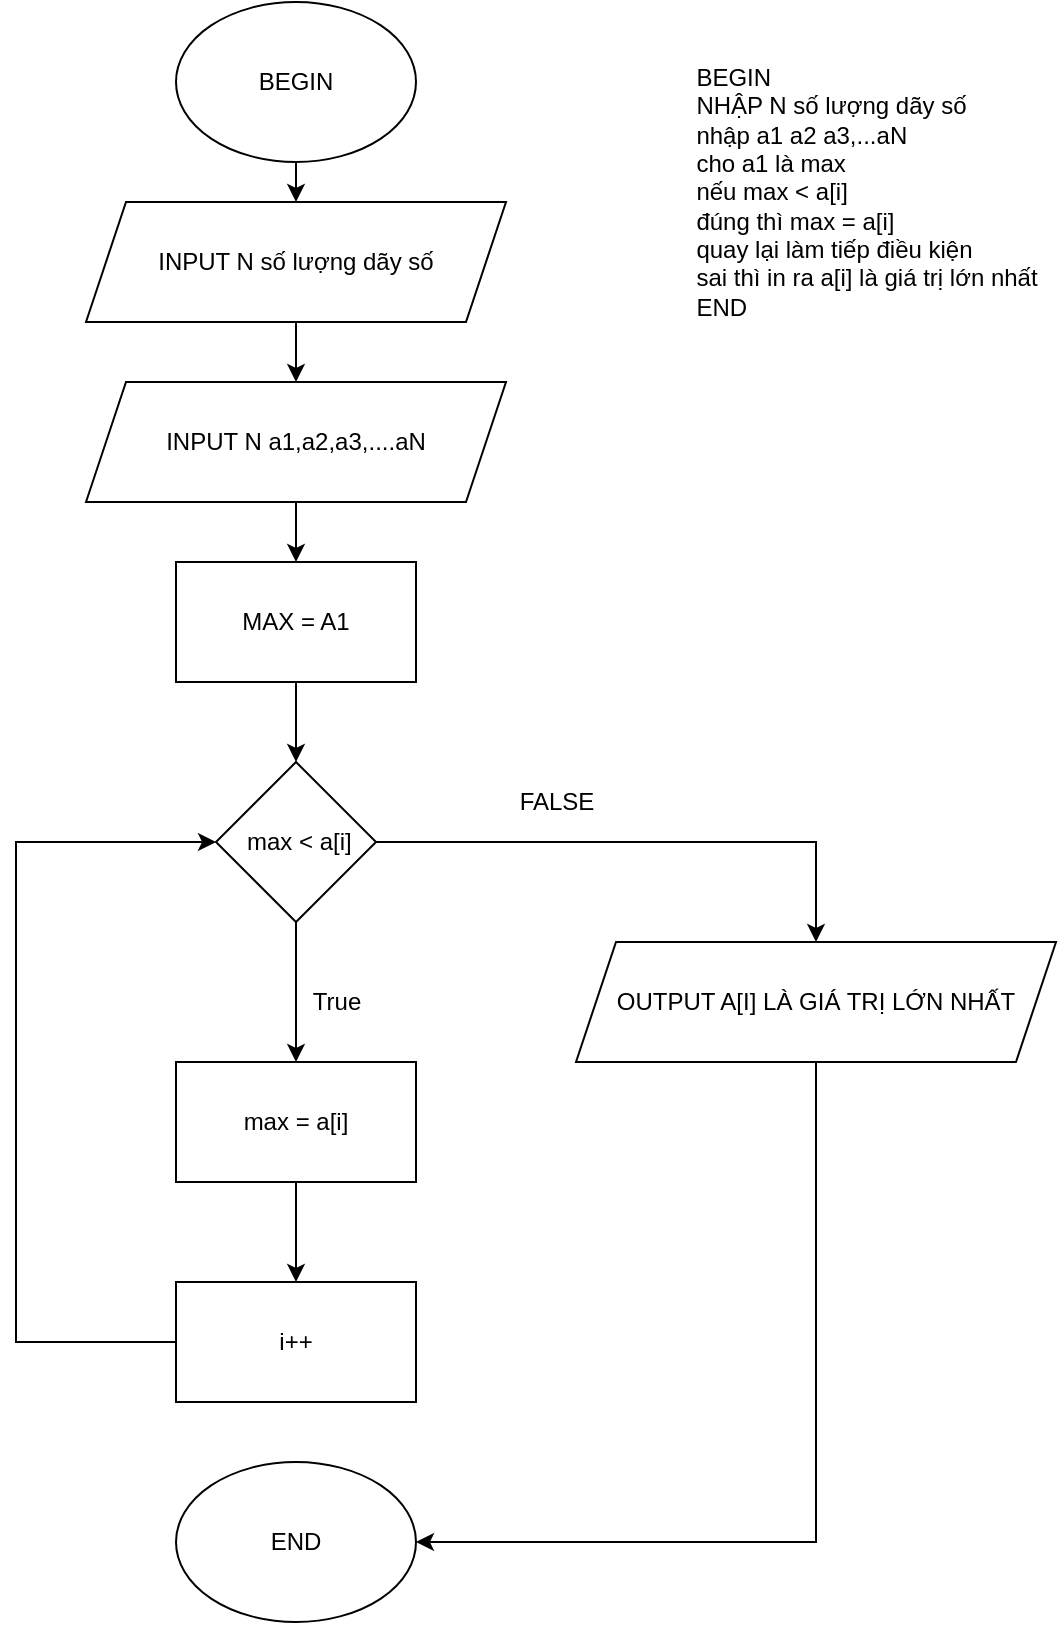 <mxfile version="20.7.4" type="device"><diagram id="C5RBs43oDa-KdzZeNtuy" name="Page-1"><mxGraphModel dx="1036" dy="606" grid="1" gridSize="10" guides="1" tooltips="1" connect="1" arrows="1" fold="1" page="1" pageScale="1" pageWidth="827" pageHeight="1169" math="0" shadow="0"><root><mxCell id="WIyWlLk6GJQsqaUBKTNV-0"/><mxCell id="WIyWlLk6GJQsqaUBKTNV-1" parent="WIyWlLk6GJQsqaUBKTNV-0"/><mxCell id="7GD2s7pdR813e8ux6N_H-3" style="edgeStyle=orthogonalEdgeStyle;rounded=0;orthogonalLoop=1;jettySize=auto;html=1;exitX=0.5;exitY=1;exitDx=0;exitDy=0;entryX=0.5;entryY=0;entryDx=0;entryDy=0;" parent="WIyWlLk6GJQsqaUBKTNV-1" source="7GD2s7pdR813e8ux6N_H-0" target="7GD2s7pdR813e8ux6N_H-2" edge="1"><mxGeometry relative="1" as="geometry"/></mxCell><mxCell id="7GD2s7pdR813e8ux6N_H-0" value="BEGIN" style="ellipse;whiteSpace=wrap;html=1;" parent="WIyWlLk6GJQsqaUBKTNV-1" vertex="1"><mxGeometry x="330" y="10" width="120" height="80" as="geometry"/></mxCell><mxCell id="7GD2s7pdR813e8ux6N_H-1" value="END" style="ellipse;whiteSpace=wrap;html=1;" parent="WIyWlLk6GJQsqaUBKTNV-1" vertex="1"><mxGeometry x="330" y="740" width="120" height="80" as="geometry"/></mxCell><mxCell id="7GD2s7pdR813e8ux6N_H-5" style="edgeStyle=orthogonalEdgeStyle;rounded=0;orthogonalLoop=1;jettySize=auto;html=1;exitX=0.5;exitY=1;exitDx=0;exitDy=0;entryX=0.5;entryY=0;entryDx=0;entryDy=0;" parent="WIyWlLk6GJQsqaUBKTNV-1" source="7GD2s7pdR813e8ux6N_H-2" target="7GD2s7pdR813e8ux6N_H-4" edge="1"><mxGeometry relative="1" as="geometry"/></mxCell><mxCell id="7GD2s7pdR813e8ux6N_H-2" value="INPUT N số lượng dãy số" style="shape=parallelogram;perimeter=parallelogramPerimeter;whiteSpace=wrap;html=1;fixedSize=1;" parent="WIyWlLk6GJQsqaUBKTNV-1" vertex="1"><mxGeometry x="285" y="110" width="210" height="60" as="geometry"/></mxCell><mxCell id="7GD2s7pdR813e8ux6N_H-8" style="edgeStyle=orthogonalEdgeStyle;rounded=0;orthogonalLoop=1;jettySize=auto;html=1;exitX=0.5;exitY=1;exitDx=0;exitDy=0;entryX=0.5;entryY=0;entryDx=0;entryDy=0;" parent="WIyWlLk6GJQsqaUBKTNV-1" source="7GD2s7pdR813e8ux6N_H-4" target="7GD2s7pdR813e8ux6N_H-6" edge="1"><mxGeometry relative="1" as="geometry"/></mxCell><mxCell id="7GD2s7pdR813e8ux6N_H-4" value="INPUT N a1,a2,a3,....aN" style="shape=parallelogram;perimeter=parallelogramPerimeter;whiteSpace=wrap;html=1;fixedSize=1;" parent="WIyWlLk6GJQsqaUBKTNV-1" vertex="1"><mxGeometry x="285" y="200" width="210" height="60" as="geometry"/></mxCell><mxCell id="7GD2s7pdR813e8ux6N_H-17" style="edgeStyle=orthogonalEdgeStyle;rounded=0;orthogonalLoop=1;jettySize=auto;html=1;exitX=0.5;exitY=1;exitDx=0;exitDy=0;entryX=0.5;entryY=0;entryDx=0;entryDy=0;" parent="WIyWlLk6GJQsqaUBKTNV-1" source="7GD2s7pdR813e8ux6N_H-6" target="7GD2s7pdR813e8ux6N_H-16" edge="1"><mxGeometry relative="1" as="geometry"/></mxCell><mxCell id="7GD2s7pdR813e8ux6N_H-6" value="MAX = A1" style="rounded=0;whiteSpace=wrap;html=1;" parent="WIyWlLk6GJQsqaUBKTNV-1" vertex="1"><mxGeometry x="330" y="290" width="120" height="60" as="geometry"/></mxCell><mxCell id="7GD2s7pdR813e8ux6N_H-18" style="edgeStyle=orthogonalEdgeStyle;rounded=0;orthogonalLoop=1;jettySize=auto;html=1;exitX=0.5;exitY=1;exitDx=0;exitDy=0;entryX=0.5;entryY=0;entryDx=0;entryDy=0;" parent="WIyWlLk6GJQsqaUBKTNV-1" source="7GD2s7pdR813e8ux6N_H-16" target="7GD2s7pdR813e8ux6N_H-19" edge="1"><mxGeometry relative="1" as="geometry"><mxPoint x="390" y="530" as="targetPoint"/></mxGeometry></mxCell><mxCell id="7GD2s7pdR813e8ux6N_H-25" style="edgeStyle=orthogonalEdgeStyle;rounded=0;orthogonalLoop=1;jettySize=auto;html=1;exitX=1;exitY=0.5;exitDx=0;exitDy=0;entryX=0.5;entryY=0;entryDx=0;entryDy=0;" parent="WIyWlLk6GJQsqaUBKTNV-1" source="7GD2s7pdR813e8ux6N_H-16" target="7GD2s7pdR813e8ux6N_H-24" edge="1"><mxGeometry relative="1" as="geometry"/></mxCell><mxCell id="7GD2s7pdR813e8ux6N_H-16" value="&amp;nbsp;max &amp;lt; a[i]" style="rhombus;whiteSpace=wrap;html=1;" parent="WIyWlLk6GJQsqaUBKTNV-1" vertex="1"><mxGeometry x="350" y="390" width="80" height="80" as="geometry"/></mxCell><mxCell id="jAFgYM-igHgLpSX9UYP3-1" style="edgeStyle=orthogonalEdgeStyle;rounded=0;orthogonalLoop=1;jettySize=auto;html=1;entryX=0.5;entryY=0;entryDx=0;entryDy=0;" edge="1" parent="WIyWlLk6GJQsqaUBKTNV-1" source="7GD2s7pdR813e8ux6N_H-19" target="jAFgYM-igHgLpSX9UYP3-0"><mxGeometry relative="1" as="geometry"/></mxCell><mxCell id="7GD2s7pdR813e8ux6N_H-19" value="max = a[i]" style="rounded=0;whiteSpace=wrap;html=1;" parent="WIyWlLk6GJQsqaUBKTNV-1" vertex="1"><mxGeometry x="330" y="540" width="120" height="60" as="geometry"/></mxCell><mxCell id="7GD2s7pdR813e8ux6N_H-20" value="True" style="text;html=1;align=center;verticalAlign=middle;resizable=0;points=[];autosize=1;" parent="WIyWlLk6GJQsqaUBKTNV-1" vertex="1"><mxGeometry x="390" y="500" width="40" height="20" as="geometry"/></mxCell><mxCell id="7GD2s7pdR813e8ux6N_H-27" style="edgeStyle=orthogonalEdgeStyle;rounded=0;orthogonalLoop=1;jettySize=auto;html=1;exitX=0.5;exitY=1;exitDx=0;exitDy=0;entryX=1;entryY=0.5;entryDx=0;entryDy=0;" parent="WIyWlLk6GJQsqaUBKTNV-1" source="7GD2s7pdR813e8ux6N_H-24" target="7GD2s7pdR813e8ux6N_H-1" edge="1"><mxGeometry relative="1" as="geometry"/></mxCell><mxCell id="7GD2s7pdR813e8ux6N_H-24" value="OUTPUT A[I] LÀ GIÁ TRỊ LỚN NHẤT" style="shape=parallelogram;perimeter=parallelogramPerimeter;whiteSpace=wrap;html=1;fixedSize=1;" parent="WIyWlLk6GJQsqaUBKTNV-1" vertex="1"><mxGeometry x="530" y="480" width="240" height="60" as="geometry"/></mxCell><mxCell id="7GD2s7pdR813e8ux6N_H-26" value="FALSE" style="text;html=1;align=center;verticalAlign=middle;resizable=0;points=[];autosize=1;" parent="WIyWlLk6GJQsqaUBKTNV-1" vertex="1"><mxGeometry x="495" y="400" width="50" height="20" as="geometry"/></mxCell><mxCell id="7GD2s7pdR813e8ux6N_H-29" value="&lt;div style=&quot;text-align: left&quot;&gt;&lt;span&gt;BEGIN&lt;/span&gt;&lt;/div&gt;&lt;div style=&quot;text-align: left&quot;&gt;&lt;span&gt;NHẬP N số lượng dãy số&amp;nbsp;&lt;/span&gt;&lt;/div&gt;&lt;div style=&quot;text-align: left&quot;&gt;&lt;span&gt;nhập a1 a2 a3,...aN&lt;/span&gt;&lt;/div&gt;&lt;div style=&quot;text-align: left&quot;&gt;&lt;span&gt;cho a1 là max&lt;/span&gt;&lt;/div&gt;&lt;div style=&quot;text-align: left&quot;&gt;&lt;span&gt;nếu max &amp;lt; a[i]&lt;/span&gt;&lt;/div&gt;&lt;div style=&quot;text-align: left&quot;&gt;&lt;span&gt;đúng thì max = a[i]&lt;/span&gt;&lt;/div&gt;&lt;div style=&quot;text-align: left&quot;&gt;&lt;span&gt;quay lại làm tiếp điều kiện&lt;/span&gt;&lt;/div&gt;&lt;div style=&quot;text-align: left&quot;&gt;&lt;span&gt;sai thì in ra a[i] là giá trị lớn nhất&lt;/span&gt;&lt;/div&gt;&lt;div style=&quot;text-align: left&quot;&gt;&lt;span&gt;END&lt;/span&gt;&lt;/div&gt;" style="text;html=1;align=center;verticalAlign=middle;resizable=0;points=[];autosize=1;" parent="WIyWlLk6GJQsqaUBKTNV-1" vertex="1"><mxGeometry x="580" y="40" width="190" height="130" as="geometry"/></mxCell><mxCell id="jAFgYM-igHgLpSX9UYP3-3" style="edgeStyle=orthogonalEdgeStyle;rounded=0;orthogonalLoop=1;jettySize=auto;html=1;entryX=0;entryY=0.5;entryDx=0;entryDy=0;" edge="1" parent="WIyWlLk6GJQsqaUBKTNV-1" source="jAFgYM-igHgLpSX9UYP3-0" target="7GD2s7pdR813e8ux6N_H-16"><mxGeometry y="80" relative="1" as="geometry"><mxPoint x="230" y="560" as="targetPoint"/><Array as="points"><mxPoint x="250" y="680"/><mxPoint x="250" y="430"/></Array><mxPoint as="offset"/></mxGeometry></mxCell><mxCell id="jAFgYM-igHgLpSX9UYP3-0" value="i++" style="rounded=0;whiteSpace=wrap;html=1;" vertex="1" parent="WIyWlLk6GJQsqaUBKTNV-1"><mxGeometry x="330" y="650" width="120" height="60" as="geometry"/></mxCell></root></mxGraphModel></diagram></mxfile>